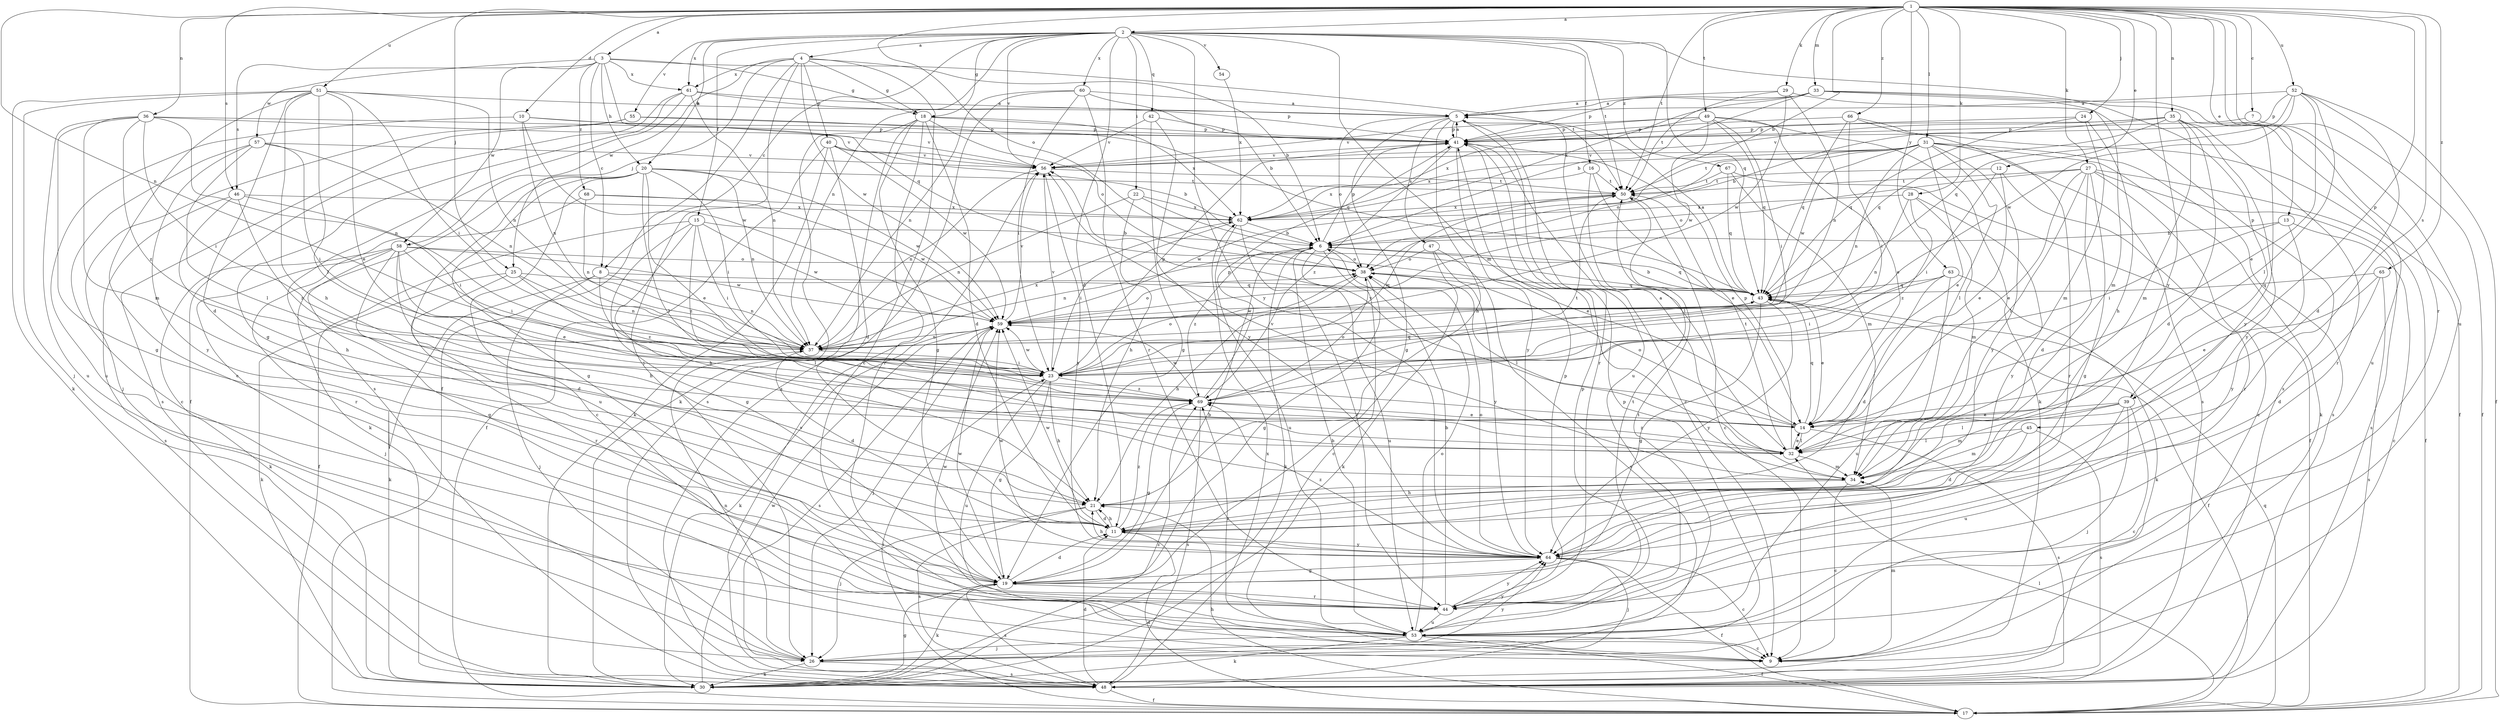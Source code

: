 strict digraph  {
	1 -> 2 [label=a];
	1 -> 3 [label=a];
	2 -> 4 [label=a];
	29 -> 5 [label=a];
	33 -> 5 [label=a];
	34 -> 5 [label=a];
	41 -> 5 [label=a];
	43 -> 5 [label=a];
	51 -> 5 [label=a];
	52 -> 5 [label=a];
	60 -> 5 [label=a];
	61 -> 5 [label=a];
	1 -> 6 [label=b];
	4 -> 6 [label=b];
	13 -> 6 [label=b];
	15 -> 6 [label=b];
	19 -> 6 [label=b];
	33 -> 6 [label=b];
	35 -> 6 [label=b];
	40 -> 6 [label=b];
	43 -> 6 [label=b];
	44 -> 6 [label=b];
	53 -> 6 [label=b];
	60 -> 6 [label=b];
	62 -> 6 [label=b];
	1 -> 7 [label=c];
	2 -> 8 [label=c];
	3 -> 8 [label=c];
	4 -> 9 [label=c];
	6 -> 9 [label=c];
	13 -> 9 [label=c];
	20 -> 9 [label=c];
	27 -> 9 [label=c];
	34 -> 9 [label=c];
	39 -> 9 [label=c];
	41 -> 9 [label=c];
	50 -> 9 [label=c];
	51 -> 9 [label=c];
	53 -> 9 [label=c];
	57 -> 9 [label=c];
	64 -> 9 [label=c];
	1 -> 10 [label=d];
	2 -> 11 [label=d];
	17 -> 11 [label=d];
	18 -> 11 [label=d];
	19 -> 11 [label=d];
	21 -> 11 [label=d];
	27 -> 11 [label=d];
	35 -> 11 [label=d];
	37 -> 11 [label=d];
	40 -> 11 [label=d];
	45 -> 11 [label=d];
	48 -> 11 [label=d];
	51 -> 11 [label=d];
	52 -> 11 [label=d];
	58 -> 11 [label=d];
	63 -> 11 [label=d];
	65 -> 11 [label=d];
	1 -> 12 [label=e];
	1 -> 13 [label=e];
	12 -> 14 [label=e];
	16 -> 14 [label=e];
	20 -> 14 [label=e];
	22 -> 14 [label=e];
	27 -> 14 [label=e];
	31 -> 14 [label=e];
	32 -> 14 [label=e];
	39 -> 14 [label=e];
	43 -> 14 [label=e];
	49 -> 14 [label=e];
	51 -> 14 [label=e];
	52 -> 14 [label=e];
	58 -> 14 [label=e];
	65 -> 14 [label=e];
	69 -> 14 [label=e];
	2 -> 15 [label=f];
	2 -> 16 [label=f];
	4 -> 17 [label=f];
	7 -> 17 [label=f];
	15 -> 17 [label=f];
	27 -> 17 [label=f];
	40 -> 17 [label=f];
	43 -> 17 [label=f];
	48 -> 17 [label=f];
	52 -> 17 [label=f];
	53 -> 17 [label=f];
	61 -> 17 [label=f];
	64 -> 17 [label=f];
	66 -> 17 [label=f];
	67 -> 17 [label=f];
	2 -> 18 [label=g];
	3 -> 18 [label=g];
	4 -> 18 [label=g];
	5 -> 19 [label=g];
	15 -> 19 [label=g];
	18 -> 19 [label=g];
	20 -> 19 [label=g];
	23 -> 19 [label=g];
	27 -> 19 [label=g];
	30 -> 19 [label=g];
	36 -> 19 [label=g];
	38 -> 19 [label=g];
	42 -> 19 [label=g];
	43 -> 19 [label=g];
	58 -> 19 [label=g];
	61 -> 19 [label=g];
	64 -> 19 [label=g];
	69 -> 19 [label=g];
	2 -> 20 [label=h];
	3 -> 20 [label=h];
	5 -> 21 [label=h];
	11 -> 21 [label=h];
	15 -> 21 [label=h];
	17 -> 21 [label=h];
	22 -> 21 [label=h];
	23 -> 21 [label=h];
	24 -> 21 [label=h];
	34 -> 21 [label=h];
	38 -> 21 [label=h];
	46 -> 21 [label=h];
	51 -> 21 [label=h];
	58 -> 21 [label=h];
	64 -> 21 [label=h];
	2 -> 22 [label=i];
	12 -> 23 [label=i];
	13 -> 23 [label=i];
	15 -> 23 [label=i];
	17 -> 23 [label=i];
	20 -> 23 [label=i];
	36 -> 23 [label=i];
	37 -> 23 [label=i];
	46 -> 23 [label=i];
	49 -> 23 [label=i];
	50 -> 23 [label=i];
	51 -> 23 [label=i];
	57 -> 23 [label=i];
	58 -> 23 [label=i];
	60 -> 23 [label=i];
	62 -> 23 [label=i];
	63 -> 23 [label=i];
	66 -> 23 [label=i];
	1 -> 24 [label=j];
	1 -> 25 [label=j];
	4 -> 25 [label=j];
	4 -> 26 [label=j];
	8 -> 26 [label=j];
	21 -> 26 [label=j];
	39 -> 26 [label=j];
	51 -> 26 [label=j];
	53 -> 26 [label=j];
	55 -> 26 [label=j];
	58 -> 26 [label=j];
	59 -> 26 [label=j];
	64 -> 26 [label=j];
	1 -> 27 [label=k];
	1 -> 28 [label=k];
	1 -> 29 [label=k];
	6 -> 30 [label=k];
	8 -> 30 [label=k];
	18 -> 30 [label=k];
	19 -> 30 [label=k];
	20 -> 30 [label=k];
	25 -> 30 [label=k];
	26 -> 30 [label=k];
	31 -> 30 [label=k];
	40 -> 30 [label=k];
	47 -> 30 [label=k];
	49 -> 30 [label=k];
	51 -> 30 [label=k];
	53 -> 30 [label=k];
	58 -> 30 [label=k];
	59 -> 30 [label=k];
	63 -> 30 [label=k];
	1 -> 31 [label=l];
	8 -> 32 [label=l];
	14 -> 32 [label=l];
	16 -> 32 [label=l];
	17 -> 32 [label=l];
	20 -> 32 [label=l];
	27 -> 32 [label=l];
	31 -> 32 [label=l];
	38 -> 32 [label=l];
	39 -> 32 [label=l];
	45 -> 32 [label=l];
	51 -> 32 [label=l];
	52 -> 32 [label=l];
	57 -> 32 [label=l];
	1 -> 33 [label=m];
	2 -> 34 [label=m];
	9 -> 34 [label=m];
	24 -> 34 [label=m];
	28 -> 34 [label=m];
	32 -> 34 [label=m];
	33 -> 34 [label=m];
	35 -> 34 [label=m];
	36 -> 34 [label=m];
	39 -> 34 [label=m];
	45 -> 34 [label=m];
	67 -> 34 [label=m];
	1 -> 35 [label=n];
	1 -> 36 [label=n];
	1 -> 37 [label=n];
	2 -> 37 [label=n];
	6 -> 37 [label=n];
	8 -> 37 [label=n];
	10 -> 37 [label=n];
	20 -> 37 [label=n];
	22 -> 37 [label=n];
	25 -> 37 [label=n];
	26 -> 37 [label=n];
	28 -> 37 [label=n];
	29 -> 37 [label=n];
	31 -> 37 [label=n];
	36 -> 37 [label=n];
	51 -> 37 [label=n];
	56 -> 37 [label=n];
	57 -> 37 [label=n];
	59 -> 37 [label=n];
	60 -> 37 [label=n];
	61 -> 37 [label=n];
	68 -> 37 [label=n];
	1 -> 38 [label=o];
	5 -> 38 [label=o];
	6 -> 38 [label=o];
	14 -> 38 [label=o];
	18 -> 38 [label=o];
	23 -> 38 [label=o];
	27 -> 38 [label=o];
	31 -> 38 [label=o];
	47 -> 38 [label=o];
	53 -> 38 [label=o];
	58 -> 38 [label=o];
	59 -> 38 [label=o];
	64 -> 38 [label=o];
	69 -> 38 [label=o];
	1 -> 39 [label=p];
	2 -> 39 [label=p];
	4 -> 40 [label=p];
	5 -> 41 [label=p];
	6 -> 41 [label=p];
	7 -> 41 [label=p];
	10 -> 41 [label=p];
	18 -> 41 [label=p];
	23 -> 41 [label=p];
	24 -> 41 [label=p];
	26 -> 41 [label=p];
	32 -> 41 [label=p];
	33 -> 41 [label=p];
	35 -> 41 [label=p];
	36 -> 41 [label=p];
	42 -> 41 [label=p];
	44 -> 41 [label=p];
	49 -> 41 [label=p];
	52 -> 41 [label=p];
	53 -> 41 [label=p];
	55 -> 41 [label=p];
	61 -> 41 [label=p];
	66 -> 41 [label=p];
	69 -> 41 [label=p];
	2 -> 42 [label=q];
	2 -> 43 [label=q];
	3 -> 43 [label=q];
	6 -> 43 [label=q];
	8 -> 43 [label=q];
	14 -> 43 [label=q];
	17 -> 43 [label=q];
	23 -> 43 [label=q];
	24 -> 43 [label=q];
	25 -> 43 [label=q];
	35 -> 43 [label=q];
	38 -> 43 [label=q];
	49 -> 43 [label=q];
	52 -> 43 [label=q];
	55 -> 43 [label=q];
	63 -> 43 [label=q];
	65 -> 43 [label=q];
	66 -> 43 [label=q];
	67 -> 43 [label=q];
	1 -> 44 [label=r];
	5 -> 44 [label=r];
	12 -> 44 [label=r];
	18 -> 44 [label=r];
	19 -> 44 [label=r];
	25 -> 44 [label=r];
	31 -> 44 [label=r];
	35 -> 44 [label=r];
	60 -> 44 [label=r];
	62 -> 44 [label=r];
	68 -> 44 [label=r];
	1 -> 45 [label=s];
	1 -> 46 [label=s];
	3 -> 46 [label=s];
	5 -> 47 [label=s];
	14 -> 48 [label=s];
	18 -> 48 [label=s];
	19 -> 48 [label=s];
	21 -> 48 [label=s];
	26 -> 48 [label=s];
	27 -> 48 [label=s];
	29 -> 48 [label=s];
	31 -> 48 [label=s];
	45 -> 48 [label=s];
	46 -> 48 [label=s];
	47 -> 48 [label=s];
	55 -> 48 [label=s];
	59 -> 48 [label=s];
	60 -> 48 [label=s];
	61 -> 48 [label=s];
	65 -> 48 [label=s];
	66 -> 48 [label=s];
	69 -> 48 [label=s];
	1 -> 49 [label=t];
	1 -> 50 [label=t];
	2 -> 50 [label=t];
	3 -> 50 [label=t];
	12 -> 50 [label=t];
	16 -> 50 [label=t];
	20 -> 50 [label=t];
	27 -> 50 [label=t];
	29 -> 50 [label=t];
	31 -> 50 [label=t];
	32 -> 50 [label=t];
	44 -> 50 [label=t];
	53 -> 50 [label=t];
	56 -> 50 [label=t];
	67 -> 50 [label=t];
	69 -> 50 [label=t];
	1 -> 51 [label=u];
	1 -> 52 [label=u];
	1 -> 53 [label=u];
	5 -> 53 [label=u];
	6 -> 53 [label=u];
	10 -> 53 [label=u];
	20 -> 53 [label=u];
	23 -> 53 [label=u];
	33 -> 53 [label=u];
	36 -> 53 [label=u];
	39 -> 53 [label=u];
	44 -> 53 [label=u];
	62 -> 53 [label=u];
	63 -> 53 [label=u];
	2 -> 54 [label=v];
	2 -> 55 [label=v];
	2 -> 56 [label=v];
	10 -> 56 [label=v];
	14 -> 56 [label=v];
	23 -> 56 [label=v];
	31 -> 56 [label=v];
	34 -> 56 [label=v];
	35 -> 56 [label=v];
	36 -> 56 [label=v];
	40 -> 56 [label=v];
	41 -> 56 [label=v];
	42 -> 56 [label=v];
	48 -> 56 [label=v];
	49 -> 56 [label=v];
	57 -> 56 [label=v];
	59 -> 56 [label=v];
	3 -> 57 [label=w];
	3 -> 58 [label=w];
	4 -> 58 [label=w];
	4 -> 59 [label=w];
	10 -> 59 [label=w];
	11 -> 59 [label=w];
	15 -> 59 [label=w];
	19 -> 59 [label=w];
	20 -> 59 [label=w];
	23 -> 59 [label=w];
	29 -> 59 [label=w];
	30 -> 59 [label=w];
	31 -> 59 [label=w];
	40 -> 59 [label=w];
	43 -> 59 [label=w];
	44 -> 59 [label=w];
	49 -> 59 [label=w];
	50 -> 59 [label=w];
	52 -> 59 [label=w];
	58 -> 59 [label=w];
	64 -> 59 [label=w];
	68 -> 59 [label=w];
	69 -> 59 [label=w];
	2 -> 60 [label=x];
	2 -> 61 [label=x];
	3 -> 61 [label=x];
	4 -> 61 [label=x];
	16 -> 62 [label=x];
	18 -> 62 [label=x];
	22 -> 62 [label=x];
	28 -> 62 [label=x];
	31 -> 62 [label=x];
	33 -> 62 [label=x];
	37 -> 62 [label=x];
	46 -> 62 [label=x];
	48 -> 62 [label=x];
	49 -> 62 [label=x];
	50 -> 62 [label=x];
	54 -> 62 [label=x];
	68 -> 62 [label=x];
	1 -> 63 [label=y];
	1 -> 64 [label=y];
	2 -> 64 [label=y];
	11 -> 64 [label=y];
	13 -> 64 [label=y];
	26 -> 64 [label=y];
	28 -> 64 [label=y];
	31 -> 64 [label=y];
	33 -> 64 [label=y];
	35 -> 64 [label=y];
	41 -> 64 [label=y];
	42 -> 64 [label=y];
	43 -> 64 [label=y];
	44 -> 64 [label=y];
	47 -> 64 [label=y];
	53 -> 64 [label=y];
	56 -> 64 [label=y];
	57 -> 64 [label=y];
	1 -> 65 [label=z];
	1 -> 66 [label=z];
	2 -> 67 [label=z];
	3 -> 68 [label=z];
	6 -> 69 [label=z];
	11 -> 69 [label=z];
	15 -> 69 [label=z];
	23 -> 69 [label=z];
	25 -> 69 [label=z];
	28 -> 69 [label=z];
	30 -> 69 [label=z];
	32 -> 69 [label=z];
	36 -> 69 [label=z];
	41 -> 69 [label=z];
	46 -> 69 [label=z];
	53 -> 69 [label=z];
	64 -> 69 [label=z];
}
